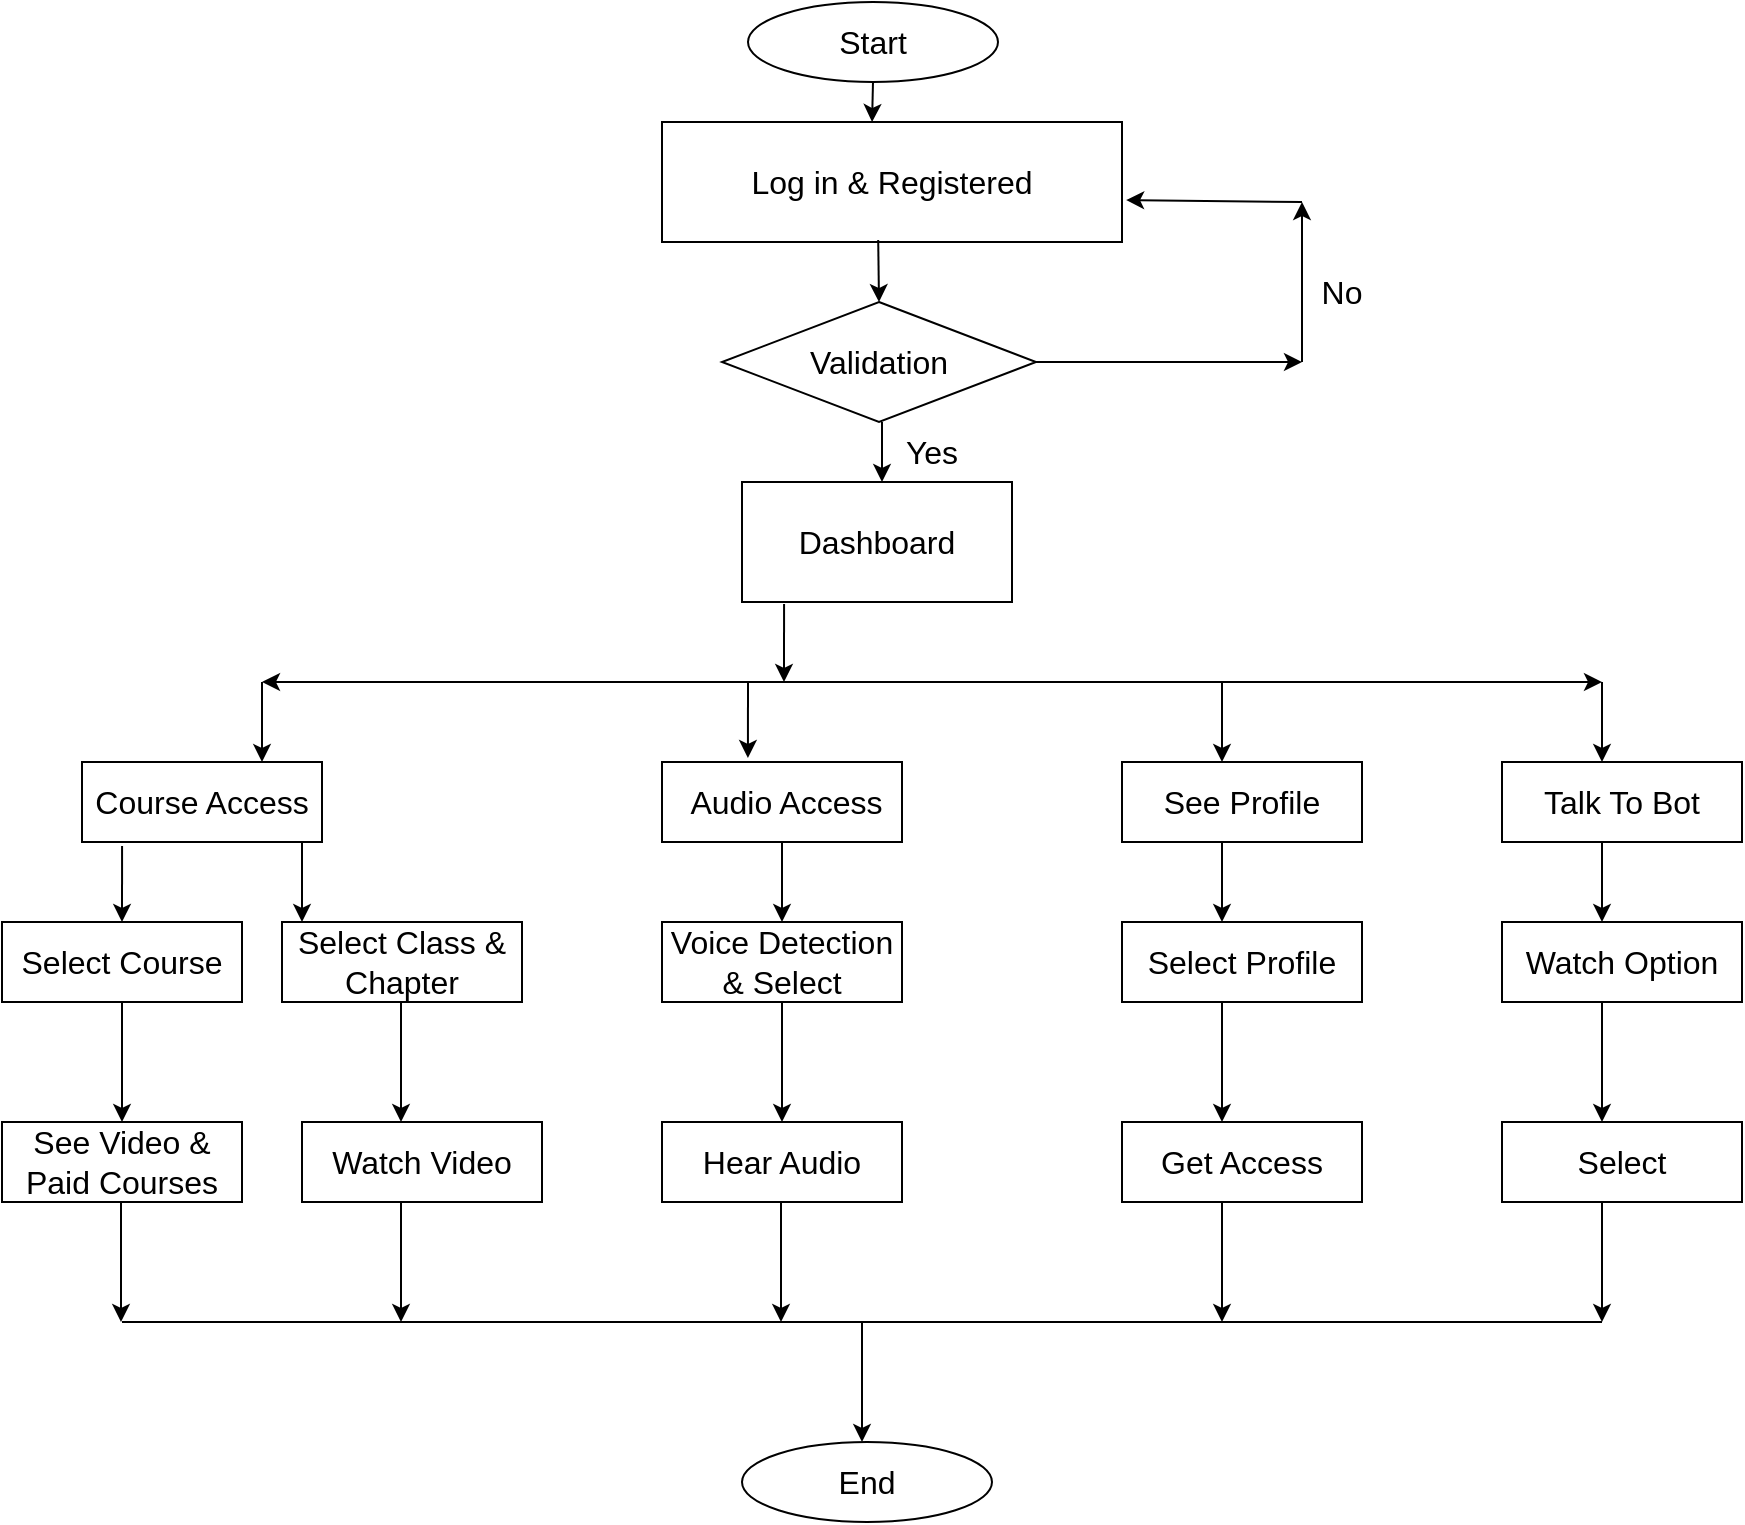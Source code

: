 <mxfile version="20.8.13" type="device"><diagram name="Page-1" id="KL8sRxtRaCaRck_6Ye_7"><mxGraphModel dx="1900" dy="562" grid="1" gridSize="10" guides="1" tooltips="1" connect="1" arrows="1" fold="1" page="1" pageScale="1" pageWidth="850" pageHeight="1100" math="0" shadow="0"><root><mxCell id="0"/><mxCell id="1" parent="0"/><mxCell id="ysSrgv7ixWnojUPNQ7rV-1" value="&lt;font style=&quot;font-size: 16px;&quot;&gt;Start&lt;/font&gt;" style="ellipse;whiteSpace=wrap;html=1;" parent="1" vertex="1"><mxGeometry x="363" y="60" width="125" height="40" as="geometry"/></mxCell><mxCell id="ysSrgv7ixWnojUPNQ7rV-2" value="Log in &amp;amp; Registered" style="rounded=0;whiteSpace=wrap;html=1;fontSize=16;" parent="1" vertex="1"><mxGeometry x="320" y="120" width="230" height="60" as="geometry"/></mxCell><mxCell id="ysSrgv7ixWnojUPNQ7rV-3" value="Validation" style="rhombus;whiteSpace=wrap;html=1;fontSize=16;" parent="1" vertex="1"><mxGeometry x="350" y="210" width="157" height="60" as="geometry"/></mxCell><mxCell id="ysSrgv7ixWnojUPNQ7rV-4" value="" style="endArrow=classic;html=1;rounded=0;fontSize=16;entryX=0.5;entryY=0;entryDx=0;entryDy=0;exitX=0.47;exitY=0.983;exitDx=0;exitDy=0;exitPerimeter=0;" parent="1" source="ysSrgv7ixWnojUPNQ7rV-2" target="ysSrgv7ixWnojUPNQ7rV-3" edge="1"><mxGeometry width="50" height="50" relative="1" as="geometry"><mxPoint x="430" y="180" as="sourcePoint"/><mxPoint x="450" y="230" as="targetPoint"/></mxGeometry></mxCell><mxCell id="ysSrgv7ixWnojUPNQ7rV-5" value="" style="endArrow=classic;html=1;rounded=0;fontSize=16;exitX=1;exitY=0.5;exitDx=0;exitDy=0;" parent="1" source="ysSrgv7ixWnojUPNQ7rV-3" edge="1"><mxGeometry width="50" height="50" relative="1" as="geometry"><mxPoint x="400" y="280" as="sourcePoint"/><mxPoint x="640" y="240" as="targetPoint"/></mxGeometry></mxCell><mxCell id="ysSrgv7ixWnojUPNQ7rV-6" value="" style="endArrow=classic;html=1;rounded=0;fontSize=16;" parent="1" edge="1"><mxGeometry width="50" height="50" relative="1" as="geometry"><mxPoint x="640" y="240" as="sourcePoint"/><mxPoint x="640" y="160" as="targetPoint"/></mxGeometry></mxCell><mxCell id="ysSrgv7ixWnojUPNQ7rV-7" value="" style="endArrow=classic;html=1;rounded=0;fontSize=16;entryX=1.009;entryY=0.65;entryDx=0;entryDy=0;entryPerimeter=0;" parent="1" target="ysSrgv7ixWnojUPNQ7rV-2" edge="1"><mxGeometry width="50" height="50" relative="1" as="geometry"><mxPoint x="640" y="160" as="sourcePoint"/><mxPoint x="650" y="110" as="targetPoint"/></mxGeometry></mxCell><mxCell id="ysSrgv7ixWnojUPNQ7rV-8" value="" style="endArrow=classic;html=1;rounded=0;fontSize=16;" parent="1" edge="1"><mxGeometry width="50" height="50" relative="1" as="geometry"><mxPoint x="430" y="270" as="sourcePoint"/><mxPoint x="430" y="300" as="targetPoint"/></mxGeometry></mxCell><mxCell id="ysSrgv7ixWnojUPNQ7rV-9" value="Dashboard" style="rounded=0;whiteSpace=wrap;html=1;fontSize=16;" parent="1" vertex="1"><mxGeometry x="360" y="300" width="135" height="60" as="geometry"/></mxCell><mxCell id="ysSrgv7ixWnojUPNQ7rV-11" value="" style="endArrow=classic;html=1;rounded=0;fontSize=16;exitX=0.178;exitY=1.017;exitDx=0;exitDy=0;exitPerimeter=0;" parent="1" edge="1"><mxGeometry width="50" height="50" relative="1" as="geometry"><mxPoint x="381.03" y="361.02" as="sourcePoint"/><mxPoint x="381" y="400" as="targetPoint"/></mxGeometry></mxCell><mxCell id="ysSrgv7ixWnojUPNQ7rV-12" value="" style="endArrow=classic;html=1;rounded=0;fontSize=16;" parent="1" edge="1"><mxGeometry width="50" height="50" relative="1" as="geometry"><mxPoint x="380" y="400" as="sourcePoint"/><mxPoint x="120" y="400" as="targetPoint"/></mxGeometry></mxCell><mxCell id="ysSrgv7ixWnojUPNQ7rV-13" value="" style="endArrow=classic;html=1;rounded=0;fontSize=16;" parent="1" edge="1"><mxGeometry width="50" height="50" relative="1" as="geometry"><mxPoint x="120" y="400" as="sourcePoint"/><mxPoint x="120" y="440" as="targetPoint"/></mxGeometry></mxCell><mxCell id="ysSrgv7ixWnojUPNQ7rV-14" value="Course Access" style="rounded=0;whiteSpace=wrap;html=1;fontSize=16;" parent="1" vertex="1"><mxGeometry x="30" y="440" width="120" height="40" as="geometry"/></mxCell><mxCell id="ysSrgv7ixWnojUPNQ7rV-15" value="" style="endArrow=classic;html=1;rounded=0;fontSize=16;entryX=0.5;entryY=0;entryDx=0;entryDy=0;exitX=0.167;exitY=1.05;exitDx=0;exitDy=0;exitPerimeter=0;" parent="1" source="ysSrgv7ixWnojUPNQ7rV-14" target="ysSrgv7ixWnojUPNQ7rV-16" edge="1"><mxGeometry width="50" height="50" relative="1" as="geometry"><mxPoint x="50" y="490" as="sourcePoint"/><mxPoint x="45" y="510" as="targetPoint"/></mxGeometry></mxCell><mxCell id="ysSrgv7ixWnojUPNQ7rV-16" value="Select Course" style="rounded=0;whiteSpace=wrap;html=1;fontSize=16;" parent="1" vertex="1"><mxGeometry x="-10" y="520" width="120" height="40" as="geometry"/></mxCell><mxCell id="ysSrgv7ixWnojUPNQ7rV-17" value="Select Class &amp;amp; Chapter" style="rounded=0;whiteSpace=wrap;html=1;fontSize=16;" parent="1" vertex="1"><mxGeometry x="130" y="520" width="120" height="40" as="geometry"/></mxCell><mxCell id="ysSrgv7ixWnojUPNQ7rV-19" value="" style="endArrow=classic;html=1;rounded=0;fontSize=16;" parent="1" edge="1"><mxGeometry width="50" height="50" relative="1" as="geometry"><mxPoint x="140" y="480" as="sourcePoint"/><mxPoint x="140" y="520" as="targetPoint"/></mxGeometry></mxCell><mxCell id="ysSrgv7ixWnojUPNQ7rV-20" value="&amp;nbsp;Audio Access" style="rounded=0;whiteSpace=wrap;html=1;fontSize=16;" parent="1" vertex="1"><mxGeometry x="320" y="440" width="120" height="40" as="geometry"/></mxCell><mxCell id="ysSrgv7ixWnojUPNQ7rV-21" value="" style="endArrow=classic;html=1;rounded=0;fontSize=16;entryX=0.358;entryY=-0.05;entryDx=0;entryDy=0;entryPerimeter=0;" parent="1" target="ysSrgv7ixWnojUPNQ7rV-20" edge="1"><mxGeometry width="50" height="50" relative="1" as="geometry"><mxPoint x="363" y="400" as="sourcePoint"/><mxPoint x="130" y="450" as="targetPoint"/></mxGeometry></mxCell><mxCell id="ysSrgv7ixWnojUPNQ7rV-22" value="" style="endArrow=classic;html=1;rounded=0;fontSize=16;" parent="1" edge="1"><mxGeometry width="50" height="50" relative="1" as="geometry"><mxPoint x="380" y="400" as="sourcePoint"/><mxPoint x="790" y="400" as="targetPoint"/></mxGeometry></mxCell><mxCell id="ysSrgv7ixWnojUPNQ7rV-23" value="" style="endArrow=classic;html=1;rounded=0;fontSize=16;" parent="1" edge="1"><mxGeometry width="50" height="50" relative="1" as="geometry"><mxPoint x="600" y="400" as="sourcePoint"/><mxPoint x="600" y="440" as="targetPoint"/></mxGeometry></mxCell><mxCell id="ysSrgv7ixWnojUPNQ7rV-24" value="See Profile" style="rounded=0;whiteSpace=wrap;html=1;fontSize=16;" parent="1" vertex="1"><mxGeometry x="550" y="440" width="120" height="40" as="geometry"/></mxCell><mxCell id="ysSrgv7ixWnojUPNQ7rV-25" value="Talk To Bot" style="rounded=0;whiteSpace=wrap;html=1;fontSize=16;" parent="1" vertex="1"><mxGeometry x="740" y="440" width="120" height="40" as="geometry"/></mxCell><mxCell id="ysSrgv7ixWnojUPNQ7rV-26" value="" style="endArrow=classic;html=1;rounded=0;fontSize=16;" parent="1" edge="1"><mxGeometry width="50" height="50" relative="1" as="geometry"><mxPoint x="790" y="400" as="sourcePoint"/><mxPoint x="790" y="440" as="targetPoint"/></mxGeometry></mxCell><mxCell id="ysSrgv7ixWnojUPNQ7rV-27" value="See Video &amp;amp; Paid Courses" style="rounded=0;whiteSpace=wrap;html=1;fontSize=16;" parent="1" vertex="1"><mxGeometry x="-10" y="620" width="120" height="40" as="geometry"/></mxCell><mxCell id="ysSrgv7ixWnojUPNQ7rV-29" value="" style="endArrow=classic;html=1;rounded=0;fontSize=16;exitX=0.5;exitY=1;exitDx=0;exitDy=0;" parent="1" source="ysSrgv7ixWnojUPNQ7rV-16" target="ysSrgv7ixWnojUPNQ7rV-27" edge="1"><mxGeometry width="50" height="50" relative="1" as="geometry"><mxPoint x="60.04" y="492" as="sourcePoint"/><mxPoint x="60" y="530" as="targetPoint"/></mxGeometry></mxCell><mxCell id="ysSrgv7ixWnojUPNQ7rV-30" value="Watch Video" style="rounded=0;whiteSpace=wrap;html=1;fontSize=16;" parent="1" vertex="1"><mxGeometry x="140" y="620" width="120" height="40" as="geometry"/></mxCell><mxCell id="ysSrgv7ixWnojUPNQ7rV-31" value="" style="endArrow=classic;html=1;rounded=0;fontSize=16;exitX=0.5;exitY=1;exitDx=0;exitDy=0;" parent="1" edge="1"><mxGeometry width="50" height="50" relative="1" as="geometry"><mxPoint x="189.5" y="560" as="sourcePoint"/><mxPoint x="189.5" y="620" as="targetPoint"/></mxGeometry></mxCell><mxCell id="ysSrgv7ixWnojUPNQ7rV-32" value="Voice Detection &amp;amp; Select" style="rounded=0;whiteSpace=wrap;html=1;fontSize=16;" parent="1" vertex="1"><mxGeometry x="320" y="520" width="120" height="40" as="geometry"/></mxCell><mxCell id="ysSrgv7ixWnojUPNQ7rV-33" value="" style="endArrow=classic;html=1;rounded=0;fontSize=16;exitX=0.5;exitY=1;exitDx=0;exitDy=0;" parent="1" source="ysSrgv7ixWnojUPNQ7rV-20" edge="1"><mxGeometry width="50" height="50" relative="1" as="geometry"><mxPoint x="379.5" y="560" as="sourcePoint"/><mxPoint x="380" y="520" as="targetPoint"/></mxGeometry></mxCell><mxCell id="ysSrgv7ixWnojUPNQ7rV-38" value="" style="endArrow=classic;html=1;rounded=0;fontSize=16;exitX=0.5;exitY=1;exitDx=0;exitDy=0;" parent="1" source="ysSrgv7ixWnojUPNQ7rV-32" edge="1"><mxGeometry width="50" height="50" relative="1" as="geometry"><mxPoint x="390" y="490" as="sourcePoint"/><mxPoint x="380" y="620" as="targetPoint"/></mxGeometry></mxCell><mxCell id="ysSrgv7ixWnojUPNQ7rV-39" value="Hear Audio" style="rounded=0;whiteSpace=wrap;html=1;fontSize=16;" parent="1" vertex="1"><mxGeometry x="320" y="620" width="120" height="40" as="geometry"/></mxCell><mxCell id="ysSrgv7ixWnojUPNQ7rV-40" value="Select Profile" style="rounded=0;whiteSpace=wrap;html=1;fontSize=16;" parent="1" vertex="1"><mxGeometry x="550" y="520" width="120" height="40" as="geometry"/></mxCell><mxCell id="ysSrgv7ixWnojUPNQ7rV-41" value="" style="endArrow=classic;html=1;rounded=0;fontSize=16;" parent="1" edge="1"><mxGeometry width="50" height="50" relative="1" as="geometry"><mxPoint x="600" y="480" as="sourcePoint"/><mxPoint x="600" y="520" as="targetPoint"/></mxGeometry></mxCell><mxCell id="ysSrgv7ixWnojUPNQ7rV-42" value="Get Access" style="rounded=0;whiteSpace=wrap;html=1;fontSize=16;" parent="1" vertex="1"><mxGeometry x="550" y="620" width="120" height="40" as="geometry"/></mxCell><mxCell id="ysSrgv7ixWnojUPNQ7rV-43" value="" style="endArrow=classic;html=1;rounded=0;fontSize=16;exitX=0.5;exitY=1;exitDx=0;exitDy=0;" parent="1" edge="1"><mxGeometry width="50" height="50" relative="1" as="geometry"><mxPoint x="600" y="560" as="sourcePoint"/><mxPoint x="600" y="620" as="targetPoint"/></mxGeometry></mxCell><mxCell id="ysSrgv7ixWnojUPNQ7rV-44" value="Watch Option" style="rounded=0;whiteSpace=wrap;html=1;fontSize=16;" parent="1" vertex="1"><mxGeometry x="740" y="520" width="120" height="40" as="geometry"/></mxCell><mxCell id="ysSrgv7ixWnojUPNQ7rV-45" value="" style="endArrow=classic;html=1;rounded=0;fontSize=16;" parent="1" edge="1"><mxGeometry width="50" height="50" relative="1" as="geometry"><mxPoint x="790" y="480" as="sourcePoint"/><mxPoint x="790" y="520" as="targetPoint"/></mxGeometry></mxCell><mxCell id="ysSrgv7ixWnojUPNQ7rV-46" value="Select" style="rounded=0;whiteSpace=wrap;html=1;fontSize=16;" parent="1" vertex="1"><mxGeometry x="740" y="620" width="120" height="40" as="geometry"/></mxCell><mxCell id="ysSrgv7ixWnojUPNQ7rV-47" value="" style="endArrow=classic;html=1;rounded=0;fontSize=16;exitX=0.5;exitY=1;exitDx=0;exitDy=0;" parent="1" edge="1"><mxGeometry width="50" height="50" relative="1" as="geometry"><mxPoint x="790" y="560" as="sourcePoint"/><mxPoint x="790" y="620" as="targetPoint"/></mxGeometry></mxCell><mxCell id="ysSrgv7ixWnojUPNQ7rV-48" value="" style="endArrow=classic;html=1;rounded=0;fontSize=16;exitX=0.5;exitY=1;exitDx=0;exitDy=0;" parent="1" edge="1"><mxGeometry width="50" height="50" relative="1" as="geometry"><mxPoint x="49.5" y="660" as="sourcePoint"/><mxPoint x="49.5" y="720" as="targetPoint"/></mxGeometry></mxCell><mxCell id="ysSrgv7ixWnojUPNQ7rV-49" value="" style="endArrow=classic;html=1;rounded=0;fontSize=16;exitX=0.5;exitY=1;exitDx=0;exitDy=0;" parent="1" edge="1"><mxGeometry width="50" height="50" relative="1" as="geometry"><mxPoint x="189.5" y="660" as="sourcePoint"/><mxPoint x="189.5" y="720" as="targetPoint"/></mxGeometry></mxCell><mxCell id="ysSrgv7ixWnojUPNQ7rV-50" value="" style="endArrow=classic;html=1;rounded=0;fontSize=16;exitX=0.5;exitY=1;exitDx=0;exitDy=0;" parent="1" edge="1"><mxGeometry width="50" height="50" relative="1" as="geometry"><mxPoint x="379.5" y="660" as="sourcePoint"/><mxPoint x="379.5" y="720" as="targetPoint"/></mxGeometry></mxCell><mxCell id="ysSrgv7ixWnojUPNQ7rV-51" value="" style="endArrow=classic;html=1;rounded=0;fontSize=16;exitX=0.5;exitY=1;exitDx=0;exitDy=0;" parent="1" edge="1"><mxGeometry width="50" height="50" relative="1" as="geometry"><mxPoint x="600" y="660" as="sourcePoint"/><mxPoint x="600" y="720" as="targetPoint"/></mxGeometry></mxCell><mxCell id="ysSrgv7ixWnojUPNQ7rV-52" value="" style="endArrow=classic;html=1;rounded=0;fontSize=16;exitX=0.5;exitY=1;exitDx=0;exitDy=0;" parent="1" edge="1"><mxGeometry width="50" height="50" relative="1" as="geometry"><mxPoint x="790" y="660" as="sourcePoint"/><mxPoint x="790" y="720" as="targetPoint"/></mxGeometry></mxCell><mxCell id="ysSrgv7ixWnojUPNQ7rV-53" value="" style="endArrow=none;html=1;rounded=0;fontSize=16;" parent="1" edge="1"><mxGeometry width="50" height="50" relative="1" as="geometry"><mxPoint x="50" y="720" as="sourcePoint"/><mxPoint x="790" y="720" as="targetPoint"/></mxGeometry></mxCell><mxCell id="ysSrgv7ixWnojUPNQ7rV-54" value="" style="endArrow=classic;html=1;rounded=0;fontSize=16;exitX=0.5;exitY=1;exitDx=0;exitDy=0;" parent="1" edge="1"><mxGeometry width="50" height="50" relative="1" as="geometry"><mxPoint x="420" y="720" as="sourcePoint"/><mxPoint x="420" y="780" as="targetPoint"/></mxGeometry></mxCell><mxCell id="ysSrgv7ixWnojUPNQ7rV-55" value="&lt;span style=&quot;font-size: 16px;&quot;&gt;End&lt;/span&gt;" style="ellipse;whiteSpace=wrap;html=1;" parent="1" vertex="1"><mxGeometry x="360" y="780" width="125" height="40" as="geometry"/></mxCell><mxCell id="ysSrgv7ixWnojUPNQ7rV-56" value="" style="endArrow=classic;html=1;rounded=0;fontSize=16;exitX=0.5;exitY=1;exitDx=0;exitDy=0;entryX=0.448;entryY=0;entryDx=0;entryDy=0;entryPerimeter=0;" parent="1" source="ysSrgv7ixWnojUPNQ7rV-1" edge="1"><mxGeometry width="50" height="50" relative="1" as="geometry"><mxPoint x="427.5" y="100" as="sourcePoint"/><mxPoint x="425.04" y="120" as="targetPoint"/></mxGeometry></mxCell><mxCell id="ysSrgv7ixWnojUPNQ7rV-59" value="No" style="text;html=1;strokeColor=none;fillColor=none;align=center;verticalAlign=middle;whiteSpace=wrap;rounded=0;fontSize=16;" parent="1" vertex="1"><mxGeometry x="630" y="190" width="60" height="30" as="geometry"/></mxCell><mxCell id="ysSrgv7ixWnojUPNQ7rV-60" value="Yes" style="text;html=1;strokeColor=none;fillColor=none;align=center;verticalAlign=middle;whiteSpace=wrap;rounded=0;fontSize=16;" parent="1" vertex="1"><mxGeometry x="425" y="270" width="60" height="30" as="geometry"/></mxCell></root></mxGraphModel></diagram></mxfile>